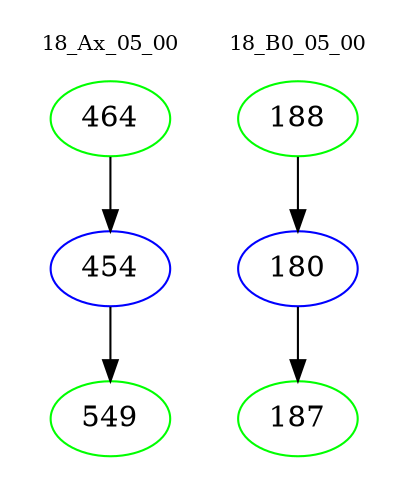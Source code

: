 digraph{
subgraph cluster_0 {
color = white
label = "18_Ax_05_00";
fontsize=10;
T0_464 [label="464", color="green"]
T0_464 -> T0_454 [color="black"]
T0_454 [label="454", color="blue"]
T0_454 -> T0_549 [color="black"]
T0_549 [label="549", color="green"]
}
subgraph cluster_1 {
color = white
label = "18_B0_05_00";
fontsize=10;
T1_188 [label="188", color="green"]
T1_188 -> T1_180 [color="black"]
T1_180 [label="180", color="blue"]
T1_180 -> T1_187 [color="black"]
T1_187 [label="187", color="green"]
}
}

